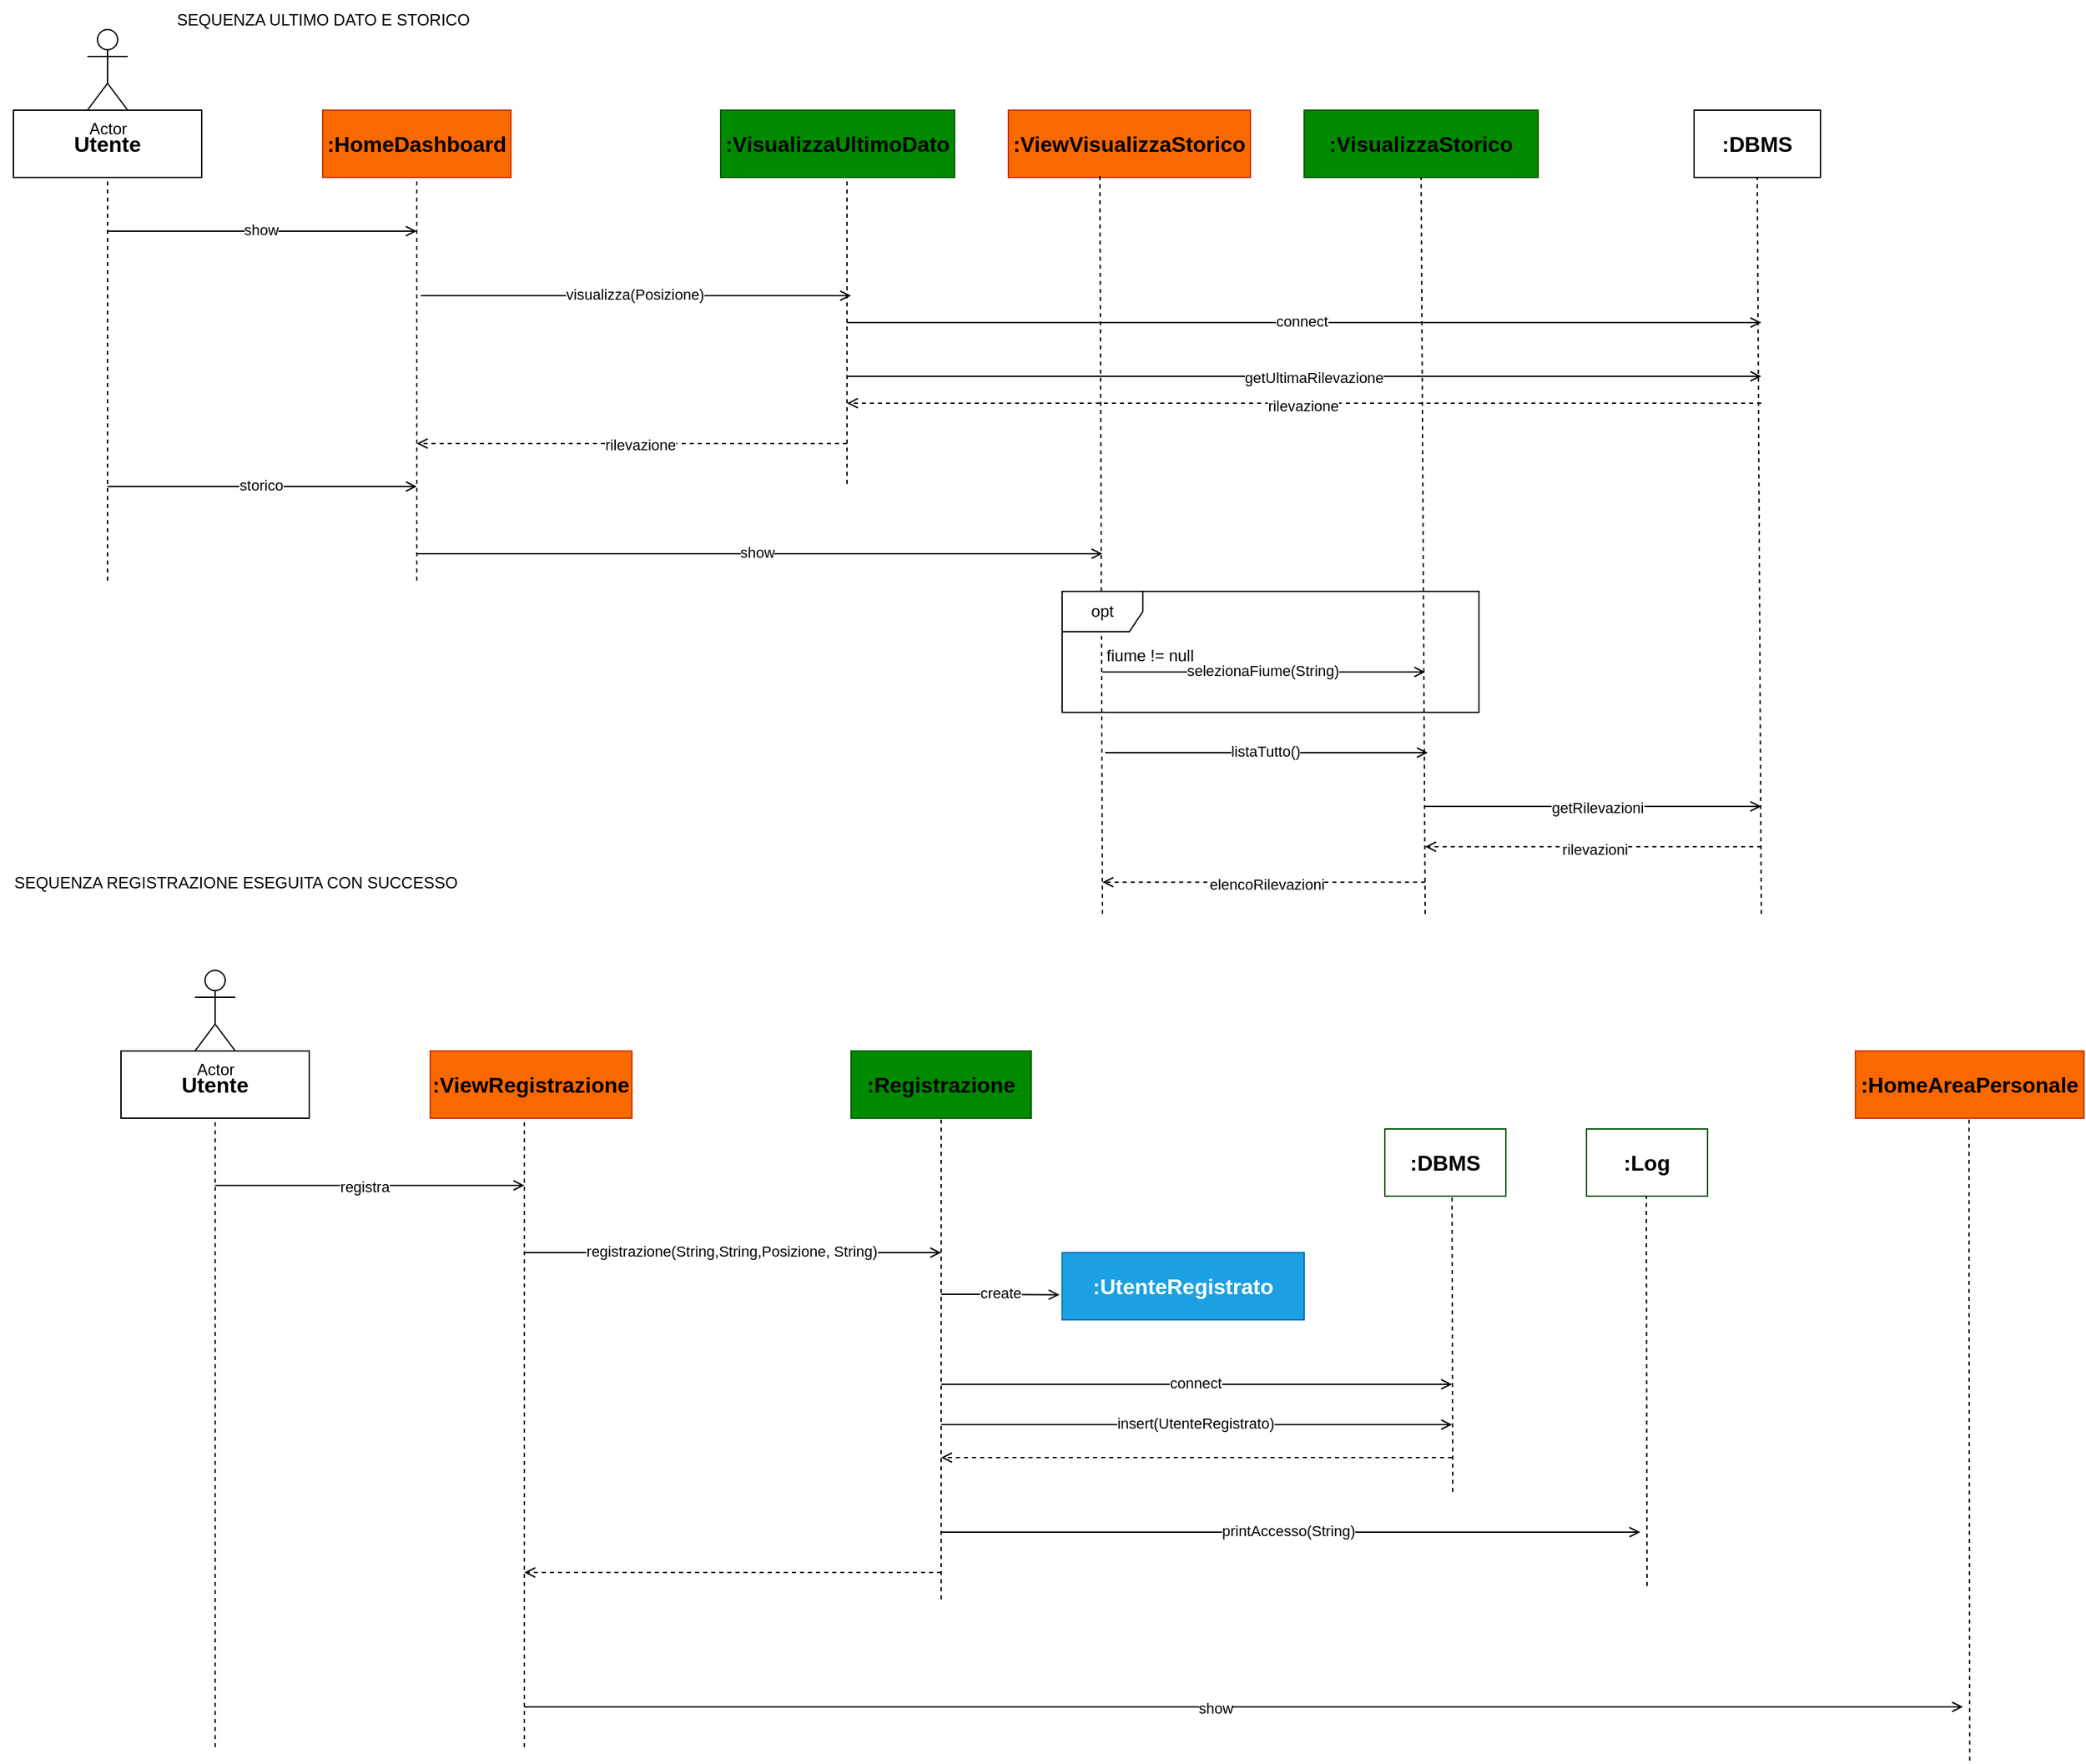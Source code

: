<mxfile version="27.1.6">
  <diagram name="Pagina-1" id="z1Ptg4iAWlVSUJm3WY5l">
    <mxGraphModel grid="1" page="1" gridSize="10" guides="1" tooltips="1" connect="1" arrows="1" fold="1" pageScale="1" pageWidth="827" pageHeight="1169" math="0" shadow="0">
      <root>
        <mxCell id="0" />
        <mxCell id="1" parent="0" />
        <mxCell id="KpYtf7bEdY82qCdnO_ep-1" value="&lt;span style=&quot;font-size: 16px; font-weight: 700;&quot;&gt;Utente&lt;/span&gt;" style="html=1;whiteSpace=wrap;fontColor=default;" vertex="1" parent="1">
          <mxGeometry x="60" y="122" width="140" height="50" as="geometry" />
        </mxCell>
        <mxCell id="KpYtf7bEdY82qCdnO_ep-2" value="" style="endArrow=none;dashed=1;html=1;rounded=0;entryX=0.5;entryY=1;entryDx=0;entryDy=0;" edge="1" parent="1" target="KpYtf7bEdY82qCdnO_ep-1">
          <mxGeometry width="50" height="50" relative="1" as="geometry">
            <mxPoint x="130" y="472" as="sourcePoint" />
            <mxPoint x="150" y="212" as="targetPoint" />
          </mxGeometry>
        </mxCell>
        <mxCell id="KpYtf7bEdY82qCdnO_ep-3" value="&lt;span style=&quot;font-size: 16px; font-weight: 700;&quot;&gt;:HomeDashboard&lt;/span&gt;" style="html=1;whiteSpace=wrap;fontColor=#000000;fillColor=#fa6800;strokeColor=#C73500;" vertex="1" parent="1">
          <mxGeometry x="290" y="122" width="140" height="50" as="geometry" />
        </mxCell>
        <mxCell id="KpYtf7bEdY82qCdnO_ep-4" value="" style="endArrow=none;dashed=1;html=1;rounded=0;entryX=0.5;entryY=1;entryDx=0;entryDy=0;" edge="1" parent="1" target="KpYtf7bEdY82qCdnO_ep-3">
          <mxGeometry width="50" height="50" relative="1" as="geometry">
            <mxPoint x="360" y="472" as="sourcePoint" />
            <mxPoint x="380" y="212" as="targetPoint" />
            <Array as="points">
              <mxPoint x="360" y="272" />
            </Array>
          </mxGeometry>
        </mxCell>
        <mxCell id="KpYtf7bEdY82qCdnO_ep-5" value="&lt;span style=&quot;font-size: 16px; font-weight: 700;&quot;&gt;&lt;font style=&quot;color: rgb(0, 0, 0);&quot;&gt;:VisualizzaUltimoDato&lt;/font&gt;&lt;/span&gt;" style="html=1;whiteSpace=wrap;fontColor=#ffffff;fillColor=#008a00;strokeColor=#005700;" vertex="1" parent="1">
          <mxGeometry x="586" y="122" width="174" height="50" as="geometry" />
        </mxCell>
        <mxCell id="KpYtf7bEdY82qCdnO_ep-6" value="" style="endArrow=none;dashed=1;html=1;rounded=0;" edge="1" parent="1">
          <mxGeometry width="50" height="50" relative="1" as="geometry">
            <mxPoint x="680" y="400" as="sourcePoint" />
            <mxPoint x="680" y="172" as="targetPoint" />
          </mxGeometry>
        </mxCell>
        <mxCell id="KpYtf7bEdY82qCdnO_ep-7" value="" style="endArrow=open;dashed=1;endFill=0;html=1;rounded=0;" edge="1" parent="1">
          <mxGeometry width="160" relative="1" as="geometry">
            <mxPoint x="680" y="370" as="sourcePoint" />
            <mxPoint x="360" y="370" as="targetPoint" />
          </mxGeometry>
        </mxCell>
        <mxCell id="KpYtf7bEdY82qCdnO_ep-8" value="rilevazione" style="edgeLabel;html=1;align=center;verticalAlign=middle;resizable=0;points=[];" connectable="0" vertex="1" parent="KpYtf7bEdY82qCdnO_ep-7">
          <mxGeometry x="-0.039" y="1" relative="1" as="geometry">
            <mxPoint as="offset" />
          </mxGeometry>
        </mxCell>
        <mxCell id="KpYtf7bEdY82qCdnO_ep-9" value="Actor" style="shape=umlActor;verticalLabelPosition=bottom;verticalAlign=top;html=1;" vertex="1" parent="1">
          <mxGeometry x="115" y="62" width="30" height="60" as="geometry" />
        </mxCell>
        <mxCell id="KpYtf7bEdY82qCdnO_ep-10" value="" style="endArrow=open;html=1;rounded=0;endFill=0;" edge="1" parent="1">
          <mxGeometry width="50" height="50" relative="1" as="geometry">
            <mxPoint x="363" y="260" as="sourcePoint" />
            <mxPoint x="683" y="260" as="targetPoint" />
          </mxGeometry>
        </mxCell>
        <mxCell id="KpYtf7bEdY82qCdnO_ep-11" value="visualizza(Posizione)" style="edgeLabel;html=1;align=center;verticalAlign=middle;resizable=0;points=[];" connectable="0" vertex="1" parent="KpYtf7bEdY82qCdnO_ep-10">
          <mxGeometry x="-0.007" y="1" relative="1" as="geometry">
            <mxPoint as="offset" />
          </mxGeometry>
        </mxCell>
        <mxCell id="KpYtf7bEdY82qCdnO_ep-12" value="" style="endArrow=open;html=1;rounded=0;endFill=0;" edge="1" parent="1">
          <mxGeometry width="50" height="50" relative="1" as="geometry">
            <mxPoint x="130" y="212" as="sourcePoint" />
            <mxPoint x="360" y="212" as="targetPoint" />
          </mxGeometry>
        </mxCell>
        <mxCell id="KpYtf7bEdY82qCdnO_ep-13" value="show" style="edgeLabel;html=1;align=center;verticalAlign=middle;resizable=0;points=[];" connectable="0" vertex="1" parent="KpYtf7bEdY82qCdnO_ep-12">
          <mxGeometry x="-0.007" y="1" relative="1" as="geometry">
            <mxPoint as="offset" />
          </mxGeometry>
        </mxCell>
        <mxCell id="KpYtf7bEdY82qCdnO_ep-14" value="" style="endArrow=open;html=1;rounded=0;endFill=0;" edge="1" parent="1">
          <mxGeometry width="50" height="50" relative="1" as="geometry">
            <mxPoint x="130" y="402" as="sourcePoint" />
            <mxPoint x="360" y="402" as="targetPoint" />
          </mxGeometry>
        </mxCell>
        <mxCell id="KpYtf7bEdY82qCdnO_ep-15" value="storico" style="edgeLabel;html=1;align=center;verticalAlign=middle;resizable=0;points=[];" connectable="0" vertex="1" parent="KpYtf7bEdY82qCdnO_ep-14">
          <mxGeometry x="-0.007" y="1" relative="1" as="geometry">
            <mxPoint as="offset" />
          </mxGeometry>
        </mxCell>
        <mxCell id="KpYtf7bEdY82qCdnO_ep-16" value="" style="endArrow=open;html=1;rounded=0;endFill=0;" edge="1" parent="1">
          <mxGeometry width="50" height="50" relative="1" as="geometry">
            <mxPoint x="360" y="452" as="sourcePoint" />
            <mxPoint x="870" y="452" as="targetPoint" />
          </mxGeometry>
        </mxCell>
        <mxCell id="KpYtf7bEdY82qCdnO_ep-17" value="show" style="edgeLabel;html=1;align=center;verticalAlign=middle;resizable=0;points=[];" connectable="0" vertex="1" parent="KpYtf7bEdY82qCdnO_ep-16">
          <mxGeometry x="-0.007" y="1" relative="1" as="geometry">
            <mxPoint as="offset" />
          </mxGeometry>
        </mxCell>
        <mxCell id="KpYtf7bEdY82qCdnO_ep-18" value="&lt;span style=&quot;font-size: 16px; font-weight: 700;&quot;&gt;:ViewVisualizzaStorico&lt;/span&gt;" style="html=1;whiteSpace=wrap;fontColor=#000000;fillColor=#fa6800;strokeColor=#C73500;" vertex="1" parent="1">
          <mxGeometry x="800" y="122" width="180" height="50" as="geometry" />
        </mxCell>
        <mxCell id="KpYtf7bEdY82qCdnO_ep-19" value="" style="endArrow=none;dashed=1;html=1;rounded=0;entryX=0.378;entryY=0.957;entryDx=0;entryDy=0;entryPerimeter=0;" edge="1" parent="1" target="KpYtf7bEdY82qCdnO_ep-18">
          <mxGeometry width="50" height="50" relative="1" as="geometry">
            <mxPoint x="870" y="720" as="sourcePoint" />
            <mxPoint x="869.66" y="362" as="targetPoint" />
          </mxGeometry>
        </mxCell>
        <mxCell id="KpYtf7bEdY82qCdnO_ep-20" value="&lt;span style=&quot;font-size: 16px; font-weight: 700;&quot;&gt;&lt;font style=&quot;color: rgb(0, 0, 0);&quot;&gt;:VisualizzaStorico&lt;/font&gt;&lt;/span&gt;" style="html=1;whiteSpace=wrap;fillColor=#008a00;strokeColor=#005700;shadow=0;fontColor=#ffffff;" vertex="1" parent="1">
          <mxGeometry x="1020" y="122" width="174" height="50" as="geometry" />
        </mxCell>
        <mxCell id="KpYtf7bEdY82qCdnO_ep-21" value="" style="endArrow=none;dashed=1;html=1;rounded=0;entryX=0.5;entryY=1;entryDx=0;entryDy=0;" edge="1" parent="1" target="KpYtf7bEdY82qCdnO_ep-20">
          <mxGeometry width="50" height="50" relative="1" as="geometry">
            <mxPoint x="1110" y="720" as="sourcePoint" />
            <mxPoint x="1110" y="362" as="targetPoint" />
          </mxGeometry>
        </mxCell>
        <mxCell id="KpYtf7bEdY82qCdnO_ep-22" value="" style="endArrow=open;html=1;rounded=0;endFill=0;" edge="1" parent="1">
          <mxGeometry width="50" height="50" relative="1" as="geometry">
            <mxPoint x="872" y="600" as="sourcePoint" />
            <mxPoint x="1112" y="600" as="targetPoint" />
          </mxGeometry>
        </mxCell>
        <mxCell id="KpYtf7bEdY82qCdnO_ep-23" value="listaTutto()" style="edgeLabel;html=1;align=center;verticalAlign=middle;resizable=0;points=[];" connectable="0" vertex="1" parent="KpYtf7bEdY82qCdnO_ep-22">
          <mxGeometry x="-0.007" y="1" relative="1" as="geometry">
            <mxPoint as="offset" />
          </mxGeometry>
        </mxCell>
        <mxCell id="KpYtf7bEdY82qCdnO_ep-26" value="" style="endArrow=open;html=1;rounded=0;endFill=0;" edge="1" parent="1">
          <mxGeometry width="50" height="50" relative="1" as="geometry">
            <mxPoint x="870" y="540" as="sourcePoint" />
            <mxPoint x="1110" y="540" as="targetPoint" />
          </mxGeometry>
        </mxCell>
        <mxCell id="KpYtf7bEdY82qCdnO_ep-27" value="selezionaFiume(String)" style="edgeLabel;html=1;align=center;verticalAlign=middle;resizable=0;points=[];" connectable="0" vertex="1" parent="KpYtf7bEdY82qCdnO_ep-26">
          <mxGeometry x="-0.007" y="1" relative="1" as="geometry">
            <mxPoint as="offset" />
          </mxGeometry>
        </mxCell>
        <mxCell id="KpYtf7bEdY82qCdnO_ep-28" value="" style="endArrow=open;dashed=1;endFill=0;html=1;rounded=0;" edge="1" parent="1">
          <mxGeometry width="160" relative="1" as="geometry">
            <mxPoint x="1110" y="696.38" as="sourcePoint" />
            <mxPoint x="870" y="696.38" as="targetPoint" />
          </mxGeometry>
        </mxCell>
        <mxCell id="KpYtf7bEdY82qCdnO_ep-29" value="elencoRilevazioni" style="edgeLabel;html=1;align=center;verticalAlign=middle;resizable=0;points=[];" connectable="0" vertex="1" parent="KpYtf7bEdY82qCdnO_ep-28">
          <mxGeometry x="-0.039" y="1" relative="1" as="geometry">
            <mxPoint x="-3" as="offset" />
          </mxGeometry>
        </mxCell>
        <mxCell id="KpYtf7bEdY82qCdnO_ep-30" value="SEQUENZA ULTIMO DATO E STORICO" style="text;html=1;align=center;verticalAlign=middle;resizable=0;points=[];autosize=1;strokeColor=none;fillColor=none;" vertex="1" parent="1">
          <mxGeometry x="170" y="40" width="240" height="30" as="geometry" />
        </mxCell>
        <mxCell id="KpYtf7bEdY82qCdnO_ep-31" value="SEQUENZA REGISTRAZIONE ESEGUITA CON SUCCESSO" style="text;html=1;align=center;verticalAlign=middle;resizable=0;points=[];autosize=1;strokeColor=none;fillColor=none;" vertex="1" parent="1">
          <mxGeometry x="50" y="682" width="350" height="30" as="geometry" />
        </mxCell>
        <mxCell id="KpYtf7bEdY82qCdnO_ep-32" value="&lt;span style=&quot;font-size: 16px; font-weight: 700;&quot;&gt;Utente&lt;/span&gt;" style="html=1;whiteSpace=wrap;fontColor=default;" vertex="1" parent="1">
          <mxGeometry x="140" y="822" width="140" height="50" as="geometry" />
        </mxCell>
        <mxCell id="KpYtf7bEdY82qCdnO_ep-33" value="" style="endArrow=none;dashed=1;html=1;rounded=0;entryX=0.5;entryY=1;entryDx=0;entryDy=0;" edge="1" parent="1" target="KpYtf7bEdY82qCdnO_ep-32">
          <mxGeometry width="50" height="50" relative="1" as="geometry">
            <mxPoint x="210" y="1340" as="sourcePoint" />
            <mxPoint x="230" y="912" as="targetPoint" />
          </mxGeometry>
        </mxCell>
        <mxCell id="KpYtf7bEdY82qCdnO_ep-34" value="&lt;span style=&quot;font-size: 16px; font-weight: 700;&quot;&gt;:ViewRegistrazione&lt;/span&gt;" style="html=1;whiteSpace=wrap;fontColor=#000000;fillColor=#fa6800;strokeColor=#C73500;" vertex="1" parent="1">
          <mxGeometry x="370" y="822" width="150" height="50" as="geometry" />
        </mxCell>
        <mxCell id="KpYtf7bEdY82qCdnO_ep-35" value="" style="endArrow=none;dashed=1;html=1;rounded=0;" edge="1" parent="1">
          <mxGeometry width="50" height="50" relative="1" as="geometry">
            <mxPoint x="440" y="1340" as="sourcePoint" />
            <mxPoint x="440" y="873" as="targetPoint" />
            <Array as="points">
              <mxPoint x="440" y="972" />
            </Array>
          </mxGeometry>
        </mxCell>
        <mxCell id="KpYtf7bEdY82qCdnO_ep-36" value="&lt;span style=&quot;font-size: 16px; font-weight: 700;&quot;&gt;&lt;font style=&quot;color: rgb(0, 0, 0);&quot;&gt;:Registrazione&lt;/font&gt;&lt;/span&gt;" style="html=1;whiteSpace=wrap;fontColor=#ffffff;fillColor=#008a00;strokeColor=#005700;" vertex="1" parent="1">
          <mxGeometry x="683" y="822" width="134" height="50" as="geometry" />
        </mxCell>
        <mxCell id="KpYtf7bEdY82qCdnO_ep-37" value="" style="endArrow=none;dashed=1;html=1;rounded=0;" edge="1" parent="1">
          <mxGeometry width="50" height="50" relative="1" as="geometry">
            <mxPoint x="750" y="1230" as="sourcePoint" />
            <mxPoint x="750" y="872" as="targetPoint" />
          </mxGeometry>
        </mxCell>
        <mxCell id="KpYtf7bEdY82qCdnO_ep-38" value="Actor" style="shape=umlActor;verticalLabelPosition=bottom;verticalAlign=top;html=1;" vertex="1" parent="1">
          <mxGeometry x="195" y="762" width="30" height="60" as="geometry" />
        </mxCell>
        <mxCell id="KpYtf7bEdY82qCdnO_ep-39" value="" style="endArrow=open;html=1;rounded=0;endFill=0;" edge="1" parent="1">
          <mxGeometry width="50" height="50" relative="1" as="geometry">
            <mxPoint x="440" y="972" as="sourcePoint" />
            <mxPoint x="750" y="972" as="targetPoint" />
          </mxGeometry>
        </mxCell>
        <mxCell id="KpYtf7bEdY82qCdnO_ep-40" value="registrazione(String,String,Posizione, String)" style="edgeLabel;html=1;align=center;verticalAlign=middle;resizable=0;points=[];" connectable="0" vertex="1" parent="KpYtf7bEdY82qCdnO_ep-39">
          <mxGeometry x="-0.007" y="1" relative="1" as="geometry">
            <mxPoint as="offset" />
          </mxGeometry>
        </mxCell>
        <mxCell id="KpYtf7bEdY82qCdnO_ep-41" value="" style="endArrow=open;html=1;rounded=0;endFill=0;" edge="1" parent="1">
          <mxGeometry width="50" height="50" relative="1" as="geometry">
            <mxPoint x="210" y="922" as="sourcePoint" />
            <mxPoint x="440" y="922" as="targetPoint" />
          </mxGeometry>
        </mxCell>
        <mxCell id="KpYtf7bEdY82qCdnO_ep-42" value="registra" style="edgeLabel;html=1;align=center;verticalAlign=middle;resizable=0;points=[];" connectable="0" vertex="1" parent="KpYtf7bEdY82qCdnO_ep-41">
          <mxGeometry x="-0.04" y="-1" relative="1" as="geometry">
            <mxPoint as="offset" />
          </mxGeometry>
        </mxCell>
        <mxCell id="KpYtf7bEdY82qCdnO_ep-43" value="&lt;span style=&quot;font-size: 16px; font-weight: 700;&quot;&gt;:UtenteRegistrato&lt;/span&gt;" style="html=1;whiteSpace=wrap;fontColor=#ffffff;fillColor=#1ba1e2;strokeColor=#006EAF;" vertex="1" parent="1">
          <mxGeometry x="840" y="972" width="180" height="50" as="geometry" />
        </mxCell>
        <mxCell id="KpYtf7bEdY82qCdnO_ep-44" value="" style="endArrow=open;html=1;rounded=0;endFill=0;entryX=-0.011;entryY=0.627;entryDx=0;entryDy=0;entryPerimeter=0;" edge="1" parent="1" target="KpYtf7bEdY82qCdnO_ep-43">
          <mxGeometry width="50" height="50" relative="1" as="geometry">
            <mxPoint x="750" y="1003" as="sourcePoint" />
            <mxPoint x="1180" y="932" as="targetPoint" />
            <Array as="points">
              <mxPoint x="780" y="1003" />
            </Array>
          </mxGeometry>
        </mxCell>
        <mxCell id="KpYtf7bEdY82qCdnO_ep-45" value="create" style="edgeLabel;html=1;align=center;verticalAlign=middle;resizable=0;points=[];" connectable="0" vertex="1" parent="KpYtf7bEdY82qCdnO_ep-44">
          <mxGeometry x="-0.007" y="1" relative="1" as="geometry">
            <mxPoint as="offset" />
          </mxGeometry>
        </mxCell>
        <mxCell id="KpYtf7bEdY82qCdnO_ep-46" value="&lt;span style=&quot;font-size: 16px; font-weight: 700;&quot;&gt;&lt;font style=&quot;color: rgb(0, 0, 0);&quot;&gt;:DBMS&lt;/font&gt;&lt;/span&gt;" style="html=1;whiteSpace=wrap;fontColor=#ffffff;fillColor=none;strokeColor=light-dark(#005700,#FFFFFF);" vertex="1" parent="1">
          <mxGeometry x="1080" y="880" width="90" height="50" as="geometry" />
        </mxCell>
        <mxCell id="KpYtf7bEdY82qCdnO_ep-47" value="" style="endArrow=none;dashed=1;html=1;rounded=0;" edge="1" parent="1">
          <mxGeometry width="50" height="50" relative="1" as="geometry">
            <mxPoint x="1130.5" y="1150" as="sourcePoint" />
            <mxPoint x="1130" y="930" as="targetPoint" />
          </mxGeometry>
        </mxCell>
        <mxCell id="KpYtf7bEdY82qCdnO_ep-48" value="" style="endArrow=open;html=1;rounded=0;endFill=0;" edge="1" parent="1">
          <mxGeometry width="50" height="50" relative="1" as="geometry">
            <mxPoint x="750" y="1070" as="sourcePoint" />
            <mxPoint x="1130" y="1070" as="targetPoint" />
            <Array as="points" />
          </mxGeometry>
        </mxCell>
        <mxCell id="KpYtf7bEdY82qCdnO_ep-49" value="connect" style="edgeLabel;html=1;align=center;verticalAlign=middle;resizable=0;points=[];" connectable="0" vertex="1" parent="KpYtf7bEdY82qCdnO_ep-48">
          <mxGeometry x="-0.007" y="1" relative="1" as="geometry">
            <mxPoint as="offset" />
          </mxGeometry>
        </mxCell>
        <mxCell id="KpYtf7bEdY82qCdnO_ep-50" value="" style="endArrow=open;dashed=1;endFill=0;html=1;rounded=0;" edge="1" parent="1">
          <mxGeometry width="160" relative="1" as="geometry">
            <mxPoint x="1130" y="1124.5" as="sourcePoint" />
            <mxPoint x="750" y="1124.5" as="targetPoint" />
          </mxGeometry>
        </mxCell>
        <mxCell id="KpYtf7bEdY82qCdnO_ep-51" value="" style="endArrow=open;dashed=1;endFill=0;html=1;rounded=0;" edge="1" parent="1">
          <mxGeometry width="160" relative="1" as="geometry">
            <mxPoint x="750" y="1210" as="sourcePoint" />
            <mxPoint x="440" y="1210" as="targetPoint" />
          </mxGeometry>
        </mxCell>
        <mxCell id="KpYtf7bEdY82qCdnO_ep-52" value="&lt;span style=&quot;font-size: 16px; font-weight: 700;&quot;&gt;:HomeAreaPersonale&lt;/span&gt;" style="html=1;whiteSpace=wrap;fontColor=#000000;fillColor=#fa6800;strokeColor=#C73500;" vertex="1" parent="1">
          <mxGeometry x="1430" y="822" width="170" height="50" as="geometry" />
        </mxCell>
        <mxCell id="KpYtf7bEdY82qCdnO_ep-53" value="" style="endArrow=none;dashed=1;html=1;rounded=0;" edge="1" parent="1">
          <mxGeometry width="50" height="50" relative="1" as="geometry">
            <mxPoint x="1515" y="1350" as="sourcePoint" />
            <mxPoint x="1514.5" y="872" as="targetPoint" />
            <Array as="points">
              <mxPoint x="1514.5" y="971" />
            </Array>
          </mxGeometry>
        </mxCell>
        <mxCell id="KpYtf7bEdY82qCdnO_ep-54" value="" style="endArrow=open;html=1;rounded=0;endFill=0;" edge="1" parent="1">
          <mxGeometry width="50" height="50" relative="1" as="geometry">
            <mxPoint x="440" y="1310" as="sourcePoint" />
            <mxPoint x="1510" y="1310" as="targetPoint" />
          </mxGeometry>
        </mxCell>
        <mxCell id="KpYtf7bEdY82qCdnO_ep-55" value="show" style="edgeLabel;html=1;align=center;verticalAlign=middle;resizable=0;points=[];" connectable="0" vertex="1" parent="KpYtf7bEdY82qCdnO_ep-54">
          <mxGeometry x="-0.04" y="-1" relative="1" as="geometry">
            <mxPoint as="offset" />
          </mxGeometry>
        </mxCell>
        <mxCell id="KpYtf7bEdY82qCdnO_ep-56" value="opt" style="shape=umlFrame;whiteSpace=wrap;html=1;pointerEvents=0;" vertex="1" parent="1">
          <mxGeometry x="840" y="480" width="310" height="90" as="geometry" />
        </mxCell>
        <mxCell id="KpYtf7bEdY82qCdnO_ep-57" value="fiume != null" style="text;html=1;align=center;verticalAlign=middle;resizable=0;points=[];autosize=1;strokeColor=none;fillColor=none;" vertex="1" parent="1">
          <mxGeometry x="860" y="513" width="90" height="30" as="geometry" />
        </mxCell>
        <mxCell id="KpYtf7bEdY82qCdnO_ep-59" value="&lt;span style=&quot;font-size: 16px; font-weight: 700;&quot;&gt;&lt;font style=&quot;color: rgb(0, 0, 0);&quot;&gt;:DBMS&lt;/font&gt;&lt;/span&gt;" style="html=1;whiteSpace=wrap;shadow=0;strokeColor=default;" vertex="1" parent="1">
          <mxGeometry x="1310" y="122" width="94" height="50" as="geometry" />
        </mxCell>
        <mxCell id="KpYtf7bEdY82qCdnO_ep-60" value="" style="endArrow=none;dashed=1;html=1;rounded=0;entryX=0.5;entryY=1;entryDx=0;entryDy=0;" edge="1" parent="1" target="KpYtf7bEdY82qCdnO_ep-59">
          <mxGeometry width="50" height="50" relative="1" as="geometry">
            <mxPoint x="1360" y="720" as="sourcePoint" />
            <mxPoint x="1360" y="362" as="targetPoint" />
          </mxGeometry>
        </mxCell>
        <mxCell id="KpYtf7bEdY82qCdnO_ep-62" value="" style="endArrow=open;html=1;rounded=0;endFill=0;" edge="1" parent="1">
          <mxGeometry width="50" height="50" relative="1" as="geometry">
            <mxPoint x="680" y="280" as="sourcePoint" />
            <mxPoint x="1360" y="280" as="targetPoint" />
          </mxGeometry>
        </mxCell>
        <mxCell id="KpYtf7bEdY82qCdnO_ep-63" value="connect" style="edgeLabel;html=1;align=center;verticalAlign=middle;resizable=0;points=[];" connectable="0" vertex="1" parent="KpYtf7bEdY82qCdnO_ep-62">
          <mxGeometry x="-0.007" y="1" relative="1" as="geometry">
            <mxPoint as="offset" />
          </mxGeometry>
        </mxCell>
        <mxCell id="KpYtf7bEdY82qCdnO_ep-66" value="" style="endArrow=open;html=1;rounded=0;endFill=0;" edge="1" parent="1">
          <mxGeometry width="50" height="50" relative="1" as="geometry">
            <mxPoint x="1110" y="640" as="sourcePoint" />
            <mxPoint x="1360" y="640" as="targetPoint" />
          </mxGeometry>
        </mxCell>
        <mxCell id="KpYtf7bEdY82qCdnO_ep-72" value="getRilevazioni" style="edgeLabel;html=1;align=center;verticalAlign=middle;resizable=0;points=[];" connectable="0" vertex="1" parent="KpYtf7bEdY82qCdnO_ep-66">
          <mxGeometry x="0.019" y="-1" relative="1" as="geometry">
            <mxPoint as="offset" />
          </mxGeometry>
        </mxCell>
        <mxCell id="KpYtf7bEdY82qCdnO_ep-70" value="" style="endArrow=open;dashed=1;endFill=0;html=1;rounded=0;" edge="1" parent="1">
          <mxGeometry width="160" relative="1" as="geometry">
            <mxPoint x="1360" y="670" as="sourcePoint" />
            <mxPoint x="1110" y="670" as="targetPoint" />
          </mxGeometry>
        </mxCell>
        <mxCell id="KpYtf7bEdY82qCdnO_ep-73" value="rilevazioni" style="edgeLabel;html=1;align=center;verticalAlign=middle;resizable=0;points=[];" connectable="0" vertex="1" parent="KpYtf7bEdY82qCdnO_ep-70">
          <mxGeometry x="0.044" y="2" relative="1" as="geometry">
            <mxPoint x="6" as="offset" />
          </mxGeometry>
        </mxCell>
        <mxCell id="KpYtf7bEdY82qCdnO_ep-74" value="&lt;span style=&quot;font-size: 16px; font-weight: 700;&quot;&gt;&lt;font style=&quot;color: rgb(0, 0, 0);&quot;&gt;:Log&lt;/font&gt;&lt;/span&gt;" style="html=1;whiteSpace=wrap;fontColor=#ffffff;fillColor=none;strokeColor=light-dark(#005700,#FFFFFF);" vertex="1" parent="1">
          <mxGeometry x="1230" y="880" width="90" height="50" as="geometry" />
        </mxCell>
        <mxCell id="KpYtf7bEdY82qCdnO_ep-75" value="" style="endArrow=none;dashed=1;html=1;rounded=0;" edge="1" parent="1">
          <mxGeometry width="50" height="50" relative="1" as="geometry">
            <mxPoint x="1275" y="1220" as="sourcePoint" />
            <mxPoint x="1274.5" y="930" as="targetPoint" />
          </mxGeometry>
        </mxCell>
        <mxCell id="KpYtf7bEdY82qCdnO_ep-76" value="" style="endArrow=open;html=1;rounded=0;endFill=0;" edge="1" parent="1">
          <mxGeometry width="50" height="50" relative="1" as="geometry">
            <mxPoint x="750" y="1100" as="sourcePoint" />
            <mxPoint x="1130" y="1100" as="targetPoint" />
            <Array as="points" />
          </mxGeometry>
        </mxCell>
        <mxCell id="KpYtf7bEdY82qCdnO_ep-77" value="insert(UtenteRegistrato)" style="edgeLabel;html=1;align=center;verticalAlign=middle;resizable=0;points=[];" connectable="0" vertex="1" parent="KpYtf7bEdY82qCdnO_ep-76">
          <mxGeometry x="-0.007" y="1" relative="1" as="geometry">
            <mxPoint as="offset" />
          </mxGeometry>
        </mxCell>
        <mxCell id="KpYtf7bEdY82qCdnO_ep-79" value="" style="endArrow=open;html=1;rounded=0;endFill=0;" edge="1" parent="1">
          <mxGeometry width="50" height="50" relative="1" as="geometry">
            <mxPoint x="750" y="1180" as="sourcePoint" />
            <mxPoint x="1270" y="1180" as="targetPoint" />
            <Array as="points" />
          </mxGeometry>
        </mxCell>
        <mxCell id="KpYtf7bEdY82qCdnO_ep-80" value="printAccesso(String)" style="edgeLabel;html=1;align=center;verticalAlign=middle;resizable=0;points=[];" connectable="0" vertex="1" parent="KpYtf7bEdY82qCdnO_ep-79">
          <mxGeometry x="-0.007" y="1" relative="1" as="geometry">
            <mxPoint as="offset" />
          </mxGeometry>
        </mxCell>
        <mxCell id="KpYtf7bEdY82qCdnO_ep-81" value="" style="endArrow=open;html=1;rounded=0;endFill=0;" edge="1" parent="1">
          <mxGeometry width="50" height="50" relative="1" as="geometry">
            <mxPoint x="680" y="320" as="sourcePoint" />
            <mxPoint x="1360" y="320" as="targetPoint" />
          </mxGeometry>
        </mxCell>
        <mxCell id="KpYtf7bEdY82qCdnO_ep-82" value="getUltimaRilevazione" style="edgeLabel;html=1;align=center;verticalAlign=middle;resizable=0;points=[];" connectable="0" vertex="1" parent="KpYtf7bEdY82qCdnO_ep-81">
          <mxGeometry x="0.019" y="-1" relative="1" as="geometry">
            <mxPoint as="offset" />
          </mxGeometry>
        </mxCell>
        <mxCell id="KpYtf7bEdY82qCdnO_ep-83" value="" style="endArrow=open;dashed=1;endFill=0;html=1;rounded=0;" edge="1" parent="1">
          <mxGeometry width="160" relative="1" as="geometry">
            <mxPoint x="1360" y="340" as="sourcePoint" />
            <mxPoint x="680" y="340" as="targetPoint" />
          </mxGeometry>
        </mxCell>
        <mxCell id="KpYtf7bEdY82qCdnO_ep-84" value="rilevazione" style="edgeLabel;html=1;align=center;verticalAlign=middle;resizable=0;points=[];" connectable="0" vertex="1" parent="KpYtf7bEdY82qCdnO_ep-83">
          <mxGeometry x="0.044" y="2" relative="1" as="geometry">
            <mxPoint x="14" as="offset" />
          </mxGeometry>
        </mxCell>
      </root>
    </mxGraphModel>
  </diagram>
</mxfile>
